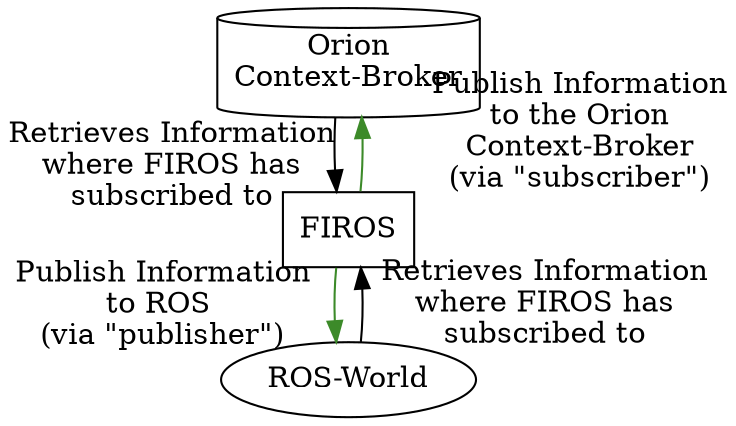 digraph PubSubIllustration { 

    cb [label="Orion\nContext-Broker", shape="cylinder"];
    firos [label="FIROS", shape="box"];
    ros [label="ROS-World", shape="ellipse"];

    cb -> firos [headlabel="Retrieves Information\nwhere FIROS has\nsubscribed to" labeldistance=8  labelangle=77];
    firos -> ros [headlabel="Publish Information\nto ROS \n(via \"publisher\")" labeldistance=8.5  labelangle=74 color="#3C8A29"];
    ros -> firos [headlabel="Retrieves Information\nwhere FIROS has\nsubscribed to" labeldistance=9  labelangle=75];
    firos -> cb [headlabel="Publish Information\n to the Orion \nContext-Broker\n(via \"subscriber\")" labeldistance=10.5  labelangle=84 color="#3C8A29"];
}